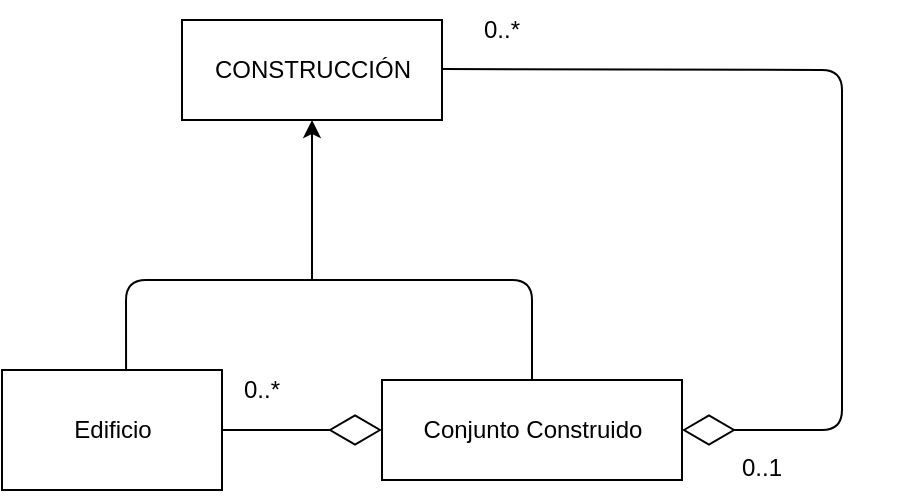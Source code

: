 <mxfile>
    <diagram id="sBQWH4B5GpMMhtviKTzC" name="Page-1">
        <mxGraphModel dx="777" dy="404" grid="1" gridSize="10" guides="1" tooltips="1" connect="1" arrows="1" fold="1" page="1" pageScale="1" pageWidth="827" pageHeight="1169" math="0" shadow="0">
            <root>
                <mxCell id="0"/>
                <mxCell id="1" parent="0"/>
                <mxCell id="2" value="Edificio" style="html=1;" vertex="1" parent="1">
                    <mxGeometry x="140" y="255" width="110" height="60" as="geometry"/>
                </mxCell>
                <mxCell id="3" value="Conjunto Construido" style="html=1;" vertex="1" parent="1">
                    <mxGeometry x="330" y="260" width="150" height="50" as="geometry"/>
                </mxCell>
                <mxCell id="7" value="CONSTRUCCIÓN" style="html=1;" vertex="1" parent="1">
                    <mxGeometry x="230" y="80" width="130" height="50" as="geometry"/>
                </mxCell>
                <mxCell id="23" value="" style="endArrow=none;html=1;entryX=0.5;entryY=0;entryDx=0;entryDy=0;exitX=0.564;exitY=0;exitDx=0;exitDy=0;exitPerimeter=0;" edge="1" parent="1" source="2" target="3">
                    <mxGeometry width="50" height="50" relative="1" as="geometry">
                        <mxPoint x="260" y="240" as="sourcePoint"/>
                        <mxPoint x="310" y="190" as="targetPoint"/>
                        <Array as="points">
                            <mxPoint x="202" y="210"/>
                            <mxPoint x="405" y="210"/>
                        </Array>
                    </mxGeometry>
                </mxCell>
                <mxCell id="24" value="" style="edgeStyle=none;orthogonalLoop=1;jettySize=auto;html=1;entryX=0.5;entryY=1;entryDx=0;entryDy=0;" edge="1" parent="1" target="7">
                    <mxGeometry width="80" relative="1" as="geometry">
                        <mxPoint x="295" y="210" as="sourcePoint"/>
                        <mxPoint x="410" y="190" as="targetPoint"/>
                        <Array as="points"/>
                    </mxGeometry>
                </mxCell>
                <mxCell id="26" value="" style="endArrow=diamondThin;endFill=0;endSize=24;html=1;entryX=1;entryY=0.5;entryDx=0;entryDy=0;" edge="1" parent="1" target="3">
                    <mxGeometry width="160" relative="1" as="geometry">
                        <mxPoint x="360" y="104.5" as="sourcePoint"/>
                        <mxPoint x="520" y="104.5" as="targetPoint"/>
                        <Array as="points">
                            <mxPoint x="560" y="105"/>
                            <mxPoint x="560" y="285"/>
                        </Array>
                    </mxGeometry>
                </mxCell>
                <mxCell id="27" value="0..*" style="text;html=1;strokeColor=none;fillColor=none;align=center;verticalAlign=middle;whiteSpace=wrap;rounded=0;" vertex="1" parent="1">
                    <mxGeometry x="360" y="70" width="60" height="30" as="geometry"/>
                </mxCell>
                <mxCell id="28" value="0..1" style="text;html=1;strokeColor=none;fillColor=none;align=center;verticalAlign=middle;whiteSpace=wrap;rounded=0;" vertex="1" parent="1">
                    <mxGeometry x="490" y="289" width="60" height="30" as="geometry"/>
                </mxCell>
                <mxCell id="29" value="" style="endArrow=diamondThin;endFill=0;endSize=24;html=1;entryX=0;entryY=0.5;entryDx=0;entryDy=0;exitX=1;exitY=0.5;exitDx=0;exitDy=0;startArrow=none;" edge="1" parent="1" source="2" target="3">
                    <mxGeometry width="160" relative="1" as="geometry">
                        <mxPoint x="330" y="220" as="sourcePoint"/>
                        <mxPoint x="490" y="220" as="targetPoint"/>
                        <Array as="points"/>
                    </mxGeometry>
                </mxCell>
                <mxCell id="31" value="0..*" style="text;html=1;strokeColor=none;fillColor=none;align=center;verticalAlign=middle;whiteSpace=wrap;rounded=0;" vertex="1" parent="1">
                    <mxGeometry x="240" y="250" width="60" height="30" as="geometry"/>
                </mxCell>
            </root>
        </mxGraphModel>
    </diagram>
</mxfile>
